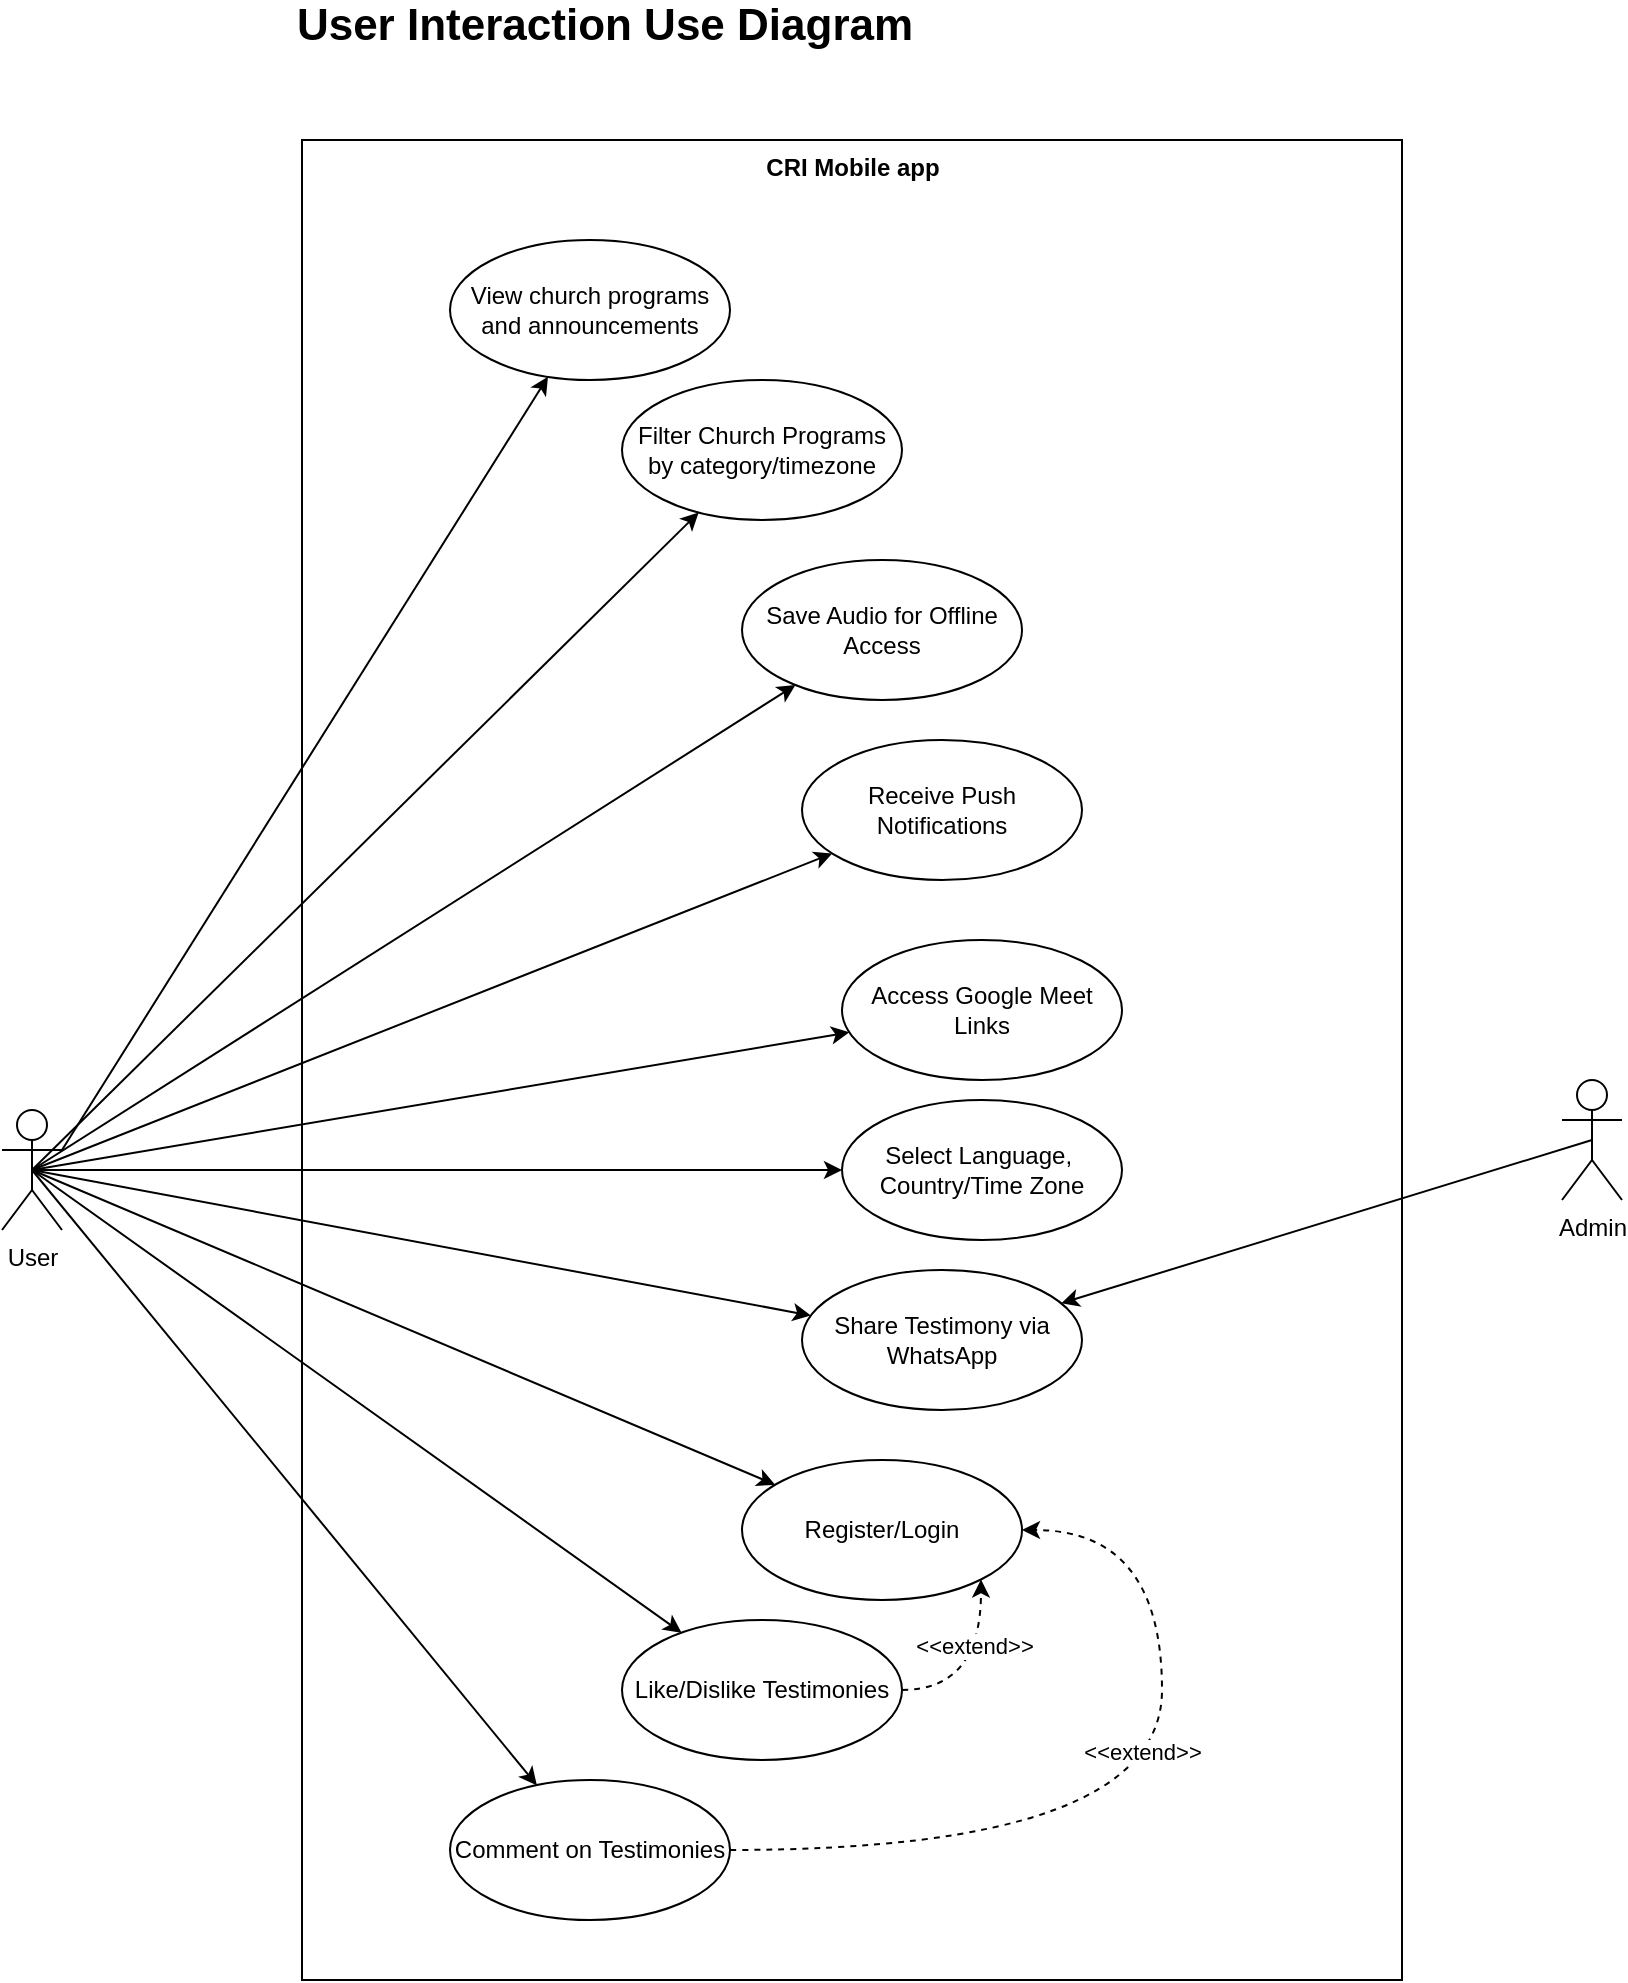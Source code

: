 <mxfile version="26.2.14" pages="3">
  <diagram name="Page-1" id="WPDTBaffszAefQdZq_r-">
    <mxGraphModel dx="1042" dy="543" grid="1" gridSize="10" guides="1" tooltips="1" connect="1" arrows="1" fold="1" page="1" pageScale="1" pageWidth="827" pageHeight="1169" math="0" shadow="0">
      <root>
        <mxCell id="0" />
        <mxCell id="1" parent="0" />
        <mxCell id="nf0-fgeUcj0NWw3_E3Y0-1" value="CRI Mobile app" style="text;align=center;fontStyle=1;verticalAlign=top;spacingLeft=3;spacingRight=3;strokeColor=default;rotatable=0;points=[[0,0.5],[1,0.5]];portConstraint=eastwest;html=1;fillColor=default;" vertex="1" parent="1">
          <mxGeometry x="159" y="90" width="550" height="920" as="geometry" />
        </mxCell>
        <mxCell id="nf0-fgeUcj0NWw3_E3Y0-17" style="rounded=0;orthogonalLoop=1;jettySize=auto;html=1;exitX=1;exitY=0.333;exitDx=0;exitDy=0;exitPerimeter=0;" edge="1" parent="1" source="nf0-fgeUcj0NWw3_E3Y0-3" target="nf0-fgeUcj0NWw3_E3Y0-5">
          <mxGeometry relative="1" as="geometry" />
        </mxCell>
        <mxCell id="nf0-fgeUcj0NWw3_E3Y0-18" style="rounded=0;orthogonalLoop=1;jettySize=auto;html=1;exitX=0.5;exitY=0.5;exitDx=0;exitDy=0;exitPerimeter=0;" edge="1" parent="1" source="nf0-fgeUcj0NWw3_E3Y0-3" target="nf0-fgeUcj0NWw3_E3Y0-6">
          <mxGeometry relative="1" as="geometry" />
        </mxCell>
        <mxCell id="nf0-fgeUcj0NWw3_E3Y0-19" style="rounded=0;orthogonalLoop=1;jettySize=auto;html=1;exitX=0.5;exitY=0.5;exitDx=0;exitDy=0;exitPerimeter=0;" edge="1" parent="1" source="nf0-fgeUcj0NWw3_E3Y0-3" target="nf0-fgeUcj0NWw3_E3Y0-7">
          <mxGeometry relative="1" as="geometry" />
        </mxCell>
        <mxCell id="nf0-fgeUcj0NWw3_E3Y0-20" style="rounded=0;orthogonalLoop=1;jettySize=auto;html=1;exitX=0.5;exitY=0.5;exitDx=0;exitDy=0;exitPerimeter=0;" edge="1" parent="1" source="nf0-fgeUcj0NWw3_E3Y0-3" target="nf0-fgeUcj0NWw3_E3Y0-8">
          <mxGeometry relative="1" as="geometry" />
        </mxCell>
        <mxCell id="nf0-fgeUcj0NWw3_E3Y0-21" style="rounded=0;orthogonalLoop=1;jettySize=auto;html=1;exitX=0.5;exitY=0.5;exitDx=0;exitDy=0;exitPerimeter=0;" edge="1" parent="1" source="nf0-fgeUcj0NWw3_E3Y0-3" target="nf0-fgeUcj0NWw3_E3Y0-9">
          <mxGeometry relative="1" as="geometry" />
        </mxCell>
        <mxCell id="nf0-fgeUcj0NWw3_E3Y0-22" style="rounded=0;orthogonalLoop=1;jettySize=auto;html=1;exitX=0.5;exitY=0.5;exitDx=0;exitDy=0;exitPerimeter=0;" edge="1" parent="1" source="nf0-fgeUcj0NWw3_E3Y0-3" target="nf0-fgeUcj0NWw3_E3Y0-10">
          <mxGeometry relative="1" as="geometry" />
        </mxCell>
        <mxCell id="nf0-fgeUcj0NWw3_E3Y0-23" style="rounded=0;orthogonalLoop=1;jettySize=auto;html=1;exitX=0.5;exitY=0.5;exitDx=0;exitDy=0;exitPerimeter=0;" edge="1" parent="1" source="nf0-fgeUcj0NWw3_E3Y0-3" target="nf0-fgeUcj0NWw3_E3Y0-12">
          <mxGeometry relative="1" as="geometry" />
        </mxCell>
        <mxCell id="nf0-fgeUcj0NWw3_E3Y0-24" style="rounded=0;orthogonalLoop=1;jettySize=auto;html=1;exitX=0.5;exitY=0.5;exitDx=0;exitDy=0;exitPerimeter=0;" edge="1" parent="1" source="nf0-fgeUcj0NWw3_E3Y0-3" target="nf0-fgeUcj0NWw3_E3Y0-14">
          <mxGeometry relative="1" as="geometry" />
        </mxCell>
        <mxCell id="nf0-fgeUcj0NWw3_E3Y0-25" style="rounded=0;orthogonalLoop=1;jettySize=auto;html=1;exitX=0.5;exitY=0.5;exitDx=0;exitDy=0;exitPerimeter=0;" edge="1" parent="1" source="nf0-fgeUcj0NWw3_E3Y0-3" target="nf0-fgeUcj0NWw3_E3Y0-11">
          <mxGeometry relative="1" as="geometry" />
        </mxCell>
        <mxCell id="nf0-fgeUcj0NWw3_E3Y0-26" style="rounded=0;orthogonalLoop=1;jettySize=auto;html=1;exitX=0.5;exitY=0.5;exitDx=0;exitDy=0;exitPerimeter=0;" edge="1" parent="1" source="nf0-fgeUcj0NWw3_E3Y0-3" target="nf0-fgeUcj0NWw3_E3Y0-13">
          <mxGeometry relative="1" as="geometry" />
        </mxCell>
        <mxCell id="nf0-fgeUcj0NWw3_E3Y0-3" value="User" style="shape=umlActor;verticalLabelPosition=bottom;verticalAlign=top;html=1;" vertex="1" parent="1">
          <mxGeometry x="9" y="575" width="30" height="60" as="geometry" />
        </mxCell>
        <mxCell id="nf0-fgeUcj0NWw3_E3Y0-5" value="View church programs and announcements" style="ellipse;whiteSpace=wrap;html=1;" vertex="1" parent="1">
          <mxGeometry x="233" y="140" width="140" height="70" as="geometry" />
        </mxCell>
        <mxCell id="nf0-fgeUcj0NWw3_E3Y0-6" value="Filter Church Programs by category/timezone" style="ellipse;whiteSpace=wrap;html=1;" vertex="1" parent="1">
          <mxGeometry x="319" y="210" width="140" height="70" as="geometry" />
        </mxCell>
        <mxCell id="nf0-fgeUcj0NWw3_E3Y0-7" value="Save Audio for Offline Access" style="ellipse;whiteSpace=wrap;html=1;" vertex="1" parent="1">
          <mxGeometry x="379" y="300" width="140" height="70" as="geometry" />
        </mxCell>
        <mxCell id="nf0-fgeUcj0NWw3_E3Y0-8" value="Receive Push Notifications" style="ellipse;whiteSpace=wrap;html=1;" vertex="1" parent="1">
          <mxGeometry x="409" y="390" width="140" height="70" as="geometry" />
        </mxCell>
        <mxCell id="nf0-fgeUcj0NWw3_E3Y0-9" value="Access Google Meet Links" style="ellipse;whiteSpace=wrap;html=1;" vertex="1" parent="1">
          <mxGeometry x="429" y="490" width="140" height="70" as="geometry" />
        </mxCell>
        <mxCell id="nf0-fgeUcj0NWw3_E3Y0-10" value="Select Language,&amp;nbsp; Country/Time Zone" style="ellipse;whiteSpace=wrap;html=1;" vertex="1" parent="1">
          <mxGeometry x="429" y="570" width="140" height="70" as="geometry" />
        </mxCell>
        <mxCell id="nf0-fgeUcj0NWw3_E3Y0-30" style="edgeStyle=orthogonalEdgeStyle;rounded=0;orthogonalLoop=1;jettySize=auto;html=1;exitX=1;exitY=0.5;exitDx=0;exitDy=0;entryX=1;entryY=1;entryDx=0;entryDy=0;curved=1;dashed=1;" edge="1" parent="1" source="nf0-fgeUcj0NWw3_E3Y0-11" target="nf0-fgeUcj0NWw3_E3Y0-14">
          <mxGeometry relative="1" as="geometry">
            <Array as="points">
              <mxPoint x="499" y="865" />
            </Array>
          </mxGeometry>
        </mxCell>
        <mxCell id="nf0-fgeUcj0NWw3_E3Y0-31" value="&amp;lt;&amp;lt;extend&amp;gt;&amp;gt;" style="edgeLabel;html=1;align=center;verticalAlign=middle;resizable=0;points=[];" vertex="1" connectable="0" parent="nf0-fgeUcj0NWw3_E3Y0-30">
          <mxGeometry x="0.277" y="4" relative="1" as="geometry">
            <mxPoint y="-1" as="offset" />
          </mxGeometry>
        </mxCell>
        <mxCell id="nf0-fgeUcj0NWw3_E3Y0-11" value="Like/Dislike Testimonies" style="ellipse;whiteSpace=wrap;html=1;" vertex="1" parent="1">
          <mxGeometry x="319" y="830" width="140" height="70" as="geometry" />
        </mxCell>
        <mxCell id="nf0-fgeUcj0NWw3_E3Y0-12" value="Share Testimony via WhatsApp" style="ellipse;whiteSpace=wrap;html=1;" vertex="1" parent="1">
          <mxGeometry x="409" y="655" width="140" height="70" as="geometry" />
        </mxCell>
        <mxCell id="nf0-fgeUcj0NWw3_E3Y0-28" style="edgeStyle=orthogonalEdgeStyle;rounded=0;orthogonalLoop=1;jettySize=auto;html=1;exitX=1;exitY=0.5;exitDx=0;exitDy=0;curved=1;dashed=1;" edge="1" parent="1" source="nf0-fgeUcj0NWw3_E3Y0-13" target="nf0-fgeUcj0NWw3_E3Y0-14">
          <mxGeometry relative="1" as="geometry">
            <Array as="points">
              <mxPoint x="589" y="945" />
              <mxPoint x="589" y="785" />
            </Array>
          </mxGeometry>
        </mxCell>
        <mxCell id="nf0-fgeUcj0NWw3_E3Y0-29" value="&amp;lt;&amp;lt;extend&amp;gt;&amp;gt;" style="edgeLabel;html=1;align=center;verticalAlign=middle;resizable=0;points=[];" vertex="1" connectable="0" parent="nf0-fgeUcj0NWw3_E3Y0-28">
          <mxGeometry x="0.188" y="10" relative="1" as="geometry">
            <mxPoint as="offset" />
          </mxGeometry>
        </mxCell>
        <mxCell id="nf0-fgeUcj0NWw3_E3Y0-13" value="Comment on Testimonies" style="ellipse;whiteSpace=wrap;html=1;" vertex="1" parent="1">
          <mxGeometry x="233" y="910" width="140" height="70" as="geometry" />
        </mxCell>
        <mxCell id="nf0-fgeUcj0NWw3_E3Y0-14" value="Register/Login" style="ellipse;whiteSpace=wrap;html=1;" vertex="1" parent="1">
          <mxGeometry x="379" y="750" width="140" height="70" as="geometry" />
        </mxCell>
        <mxCell id="nf0-fgeUcj0NWw3_E3Y0-27" style="rounded=0;orthogonalLoop=1;jettySize=auto;html=1;exitX=0.5;exitY=0.5;exitDx=0;exitDy=0;exitPerimeter=0;" edge="1" parent="1" source="nf0-fgeUcj0NWw3_E3Y0-15" target="nf0-fgeUcj0NWw3_E3Y0-12">
          <mxGeometry relative="1" as="geometry" />
        </mxCell>
        <mxCell id="nf0-fgeUcj0NWw3_E3Y0-15" value="Admin" style="shape=umlActor;verticalLabelPosition=bottom;verticalAlign=top;html=1;" vertex="1" parent="1">
          <mxGeometry x="789" y="560" width="30" height="60" as="geometry" />
        </mxCell>
        <mxCell id="nf0-fgeUcj0NWw3_E3Y0-32" value="&lt;font style=&quot;font-size: 22px;&quot;&gt;User Interaction Use Diagram&lt;/font&gt;" style="text;align=center;fontStyle=1;verticalAlign=middle;spacingLeft=3;spacingRight=3;strokeColor=none;rotatable=0;points=[[0,0.5],[1,0.5]];portConstraint=eastwest;html=1;" vertex="1" parent="1">
          <mxGeometry x="130" y="20" width="359" height="26" as="geometry" />
        </mxCell>
      </root>
    </mxGraphModel>
  </diagram>
  <diagram id="xQeLmNMhFnKRFFIqsh-A" name="Page-2">
    <mxGraphModel dx="1042" dy="543" grid="1" gridSize="10" guides="1" tooltips="1" connect="1" arrows="1" fold="1" page="1" pageScale="1" pageWidth="827" pageHeight="1169" math="0" shadow="0">
      <root>
        <mxCell id="0" />
        <mxCell id="1" parent="0" />
        <mxCell id="S4OCHnE-v1m97xP8J23k-1" value="CRI Mobile app" style="text;align=center;fontStyle=1;verticalAlign=top;spacingLeft=3;spacingRight=3;strokeColor=default;rotatable=0;points=[[0,0.5],[1,0.5]];portConstraint=eastwest;html=1;fillColor=default;" vertex="1" parent="1">
          <mxGeometry x="159" y="90" width="550" height="790" as="geometry" />
        </mxCell>
        <mxCell id="S4OCHnE-v1m97xP8J23k-2" style="rounded=0;orthogonalLoop=1;jettySize=auto;html=1;exitX=1;exitY=0.333;exitDx=0;exitDy=0;exitPerimeter=0;" edge="1" parent="1" source="S4OCHnE-v1m97xP8J23k-12" target="S4OCHnE-v1m97xP8J23k-13">
          <mxGeometry relative="1" as="geometry" />
        </mxCell>
        <mxCell id="S4OCHnE-v1m97xP8J23k-3" style="rounded=0;orthogonalLoop=1;jettySize=auto;html=1;exitX=0.5;exitY=0.5;exitDx=0;exitDy=0;exitPerimeter=0;" edge="1" parent="1" source="S4OCHnE-v1m97xP8J23k-12" target="S4OCHnE-v1m97xP8J23k-14">
          <mxGeometry relative="1" as="geometry" />
        </mxCell>
        <mxCell id="S4OCHnE-v1m97xP8J23k-4" style="rounded=0;orthogonalLoop=1;jettySize=auto;html=1;exitX=0.5;exitY=0.5;exitDx=0;exitDy=0;exitPerimeter=0;" edge="1" parent="1" source="S4OCHnE-v1m97xP8J23k-12" target="S4OCHnE-v1m97xP8J23k-15">
          <mxGeometry relative="1" as="geometry" />
        </mxCell>
        <mxCell id="S4OCHnE-v1m97xP8J23k-5" style="rounded=0;orthogonalLoop=1;jettySize=auto;html=1;exitX=0.5;exitY=0.5;exitDx=0;exitDy=0;exitPerimeter=0;" edge="1" parent="1" source="S4OCHnE-v1m97xP8J23k-12" target="S4OCHnE-v1m97xP8J23k-16">
          <mxGeometry relative="1" as="geometry" />
        </mxCell>
        <mxCell id="S4OCHnE-v1m97xP8J23k-6" style="rounded=0;orthogonalLoop=1;jettySize=auto;html=1;exitX=0.5;exitY=0.5;exitDx=0;exitDy=0;exitPerimeter=0;" edge="1" parent="1" source="S4OCHnE-v1m97xP8J23k-12" target="S4OCHnE-v1m97xP8J23k-17">
          <mxGeometry relative="1" as="geometry" />
        </mxCell>
        <mxCell id="S4OCHnE-v1m97xP8J23k-7" style="rounded=0;orthogonalLoop=1;jettySize=auto;html=1;exitX=0.5;exitY=0.5;exitDx=0;exitDy=0;exitPerimeter=0;" edge="1" parent="1" source="S4OCHnE-v1m97xP8J23k-12" target="S4OCHnE-v1m97xP8J23k-18">
          <mxGeometry relative="1" as="geometry" />
        </mxCell>
        <mxCell id="S4OCHnE-v1m97xP8J23k-8" style="rounded=0;orthogonalLoop=1;jettySize=auto;html=1;exitX=0.5;exitY=0.5;exitDx=0;exitDy=0;exitPerimeter=0;" edge="1" parent="1" source="S4OCHnE-v1m97xP8J23k-12" target="S4OCHnE-v1m97xP8J23k-22">
          <mxGeometry relative="1" as="geometry" />
        </mxCell>
        <mxCell id="S4OCHnE-v1m97xP8J23k-9" style="rounded=0;orthogonalLoop=1;jettySize=auto;html=1;exitX=0.5;exitY=0.5;exitDx=0;exitDy=0;exitPerimeter=0;" edge="1" parent="1" source="S4OCHnE-v1m97xP8J23k-12" target="S4OCHnE-v1m97xP8J23k-26">
          <mxGeometry relative="1" as="geometry" />
        </mxCell>
        <mxCell id="S4OCHnE-v1m97xP8J23k-12" value="Admin" style="shape=umlActor;verticalLabelPosition=bottom;verticalAlign=top;html=1;" vertex="1" parent="1">
          <mxGeometry x="20" y="480" width="30" height="60" as="geometry" />
        </mxCell>
        <mxCell id="S4OCHnE-v1m97xP8J23k-13" value="Create/edit/delete announcements and programs" style="ellipse;whiteSpace=wrap;html=1;" vertex="1" parent="1">
          <mxGeometry x="349" y="220" width="140" height="70" as="geometry" />
        </mxCell>
        <mxCell id="S4OCHnE-v1m97xP8J23k-14" value="Attach PDFs/images/links" style="ellipse;whiteSpace=wrap;html=1;" vertex="1" parent="1">
          <mxGeometry x="420" y="300" width="140" height="70" as="geometry" />
        </mxCell>
        <mxCell id="S4OCHnE-v1m97xP8J23k-15" value="Schedule recurring programs" style="ellipse;whiteSpace=wrap;html=1;" vertex="1" parent="1">
          <mxGeometry x="460" y="390" width="140" height="70" as="geometry" />
        </mxCell>
        <mxCell id="S4OCHnE-v1m97xP8J23k-16" value="Moderate testimonies (approve/reject/delete)" style="ellipse;whiteSpace=wrap;html=1;" vertex="1" parent="1">
          <mxGeometry x="460" y="485" width="140" height="70" as="geometry" />
        </mxCell>
        <mxCell id="S4OCHnE-v1m97xP8J23k-17" value="Update support page with donation methods" style="ellipse;whiteSpace=wrap;html=1;" vertex="1" parent="1">
          <mxGeometry x="420" y="565" width="140" height="70" as="geometry" />
        </mxCell>
        <mxCell id="S4OCHnE-v1m97xP8J23k-18" value="&lt;li class=&quot;&quot; data-end=&quot;970&quot; data-start=&quot;932&quot;&gt;&lt;p class=&quot;&quot; data-end=&quot;970&quot; data-start=&quot;934&quot;&gt;Attach Google Meet links to events&lt;/p&gt;&lt;/li&gt;&lt;li class=&quot;&quot; data-end=&quot;1000&quot; data-start=&quot;971&quot;&gt;&lt;p class=&quot;&quot; data-end=&quot;1000&quot; data-start=&quot;973&quot;&gt;&lt;/p&gt;&lt;/li&gt;" style="ellipse;whiteSpace=wrap;html=1;" vertex="1" parent="1">
          <mxGeometry x="349" y="650" width="140" height="70" as="geometry" />
        </mxCell>
        <mxCell id="S4OCHnE-v1m97xP8J23k-22" value="Submit updates for approval" style="ellipse;whiteSpace=wrap;html=1;" vertex="1" parent="1">
          <mxGeometry x="239.5" y="770" width="140" height="70" as="geometry" />
        </mxCell>
        <mxCell id="S4OCHnE-v1m97xP8J23k-26" value="Login" style="ellipse;whiteSpace=wrap;html=1;" vertex="1" parent="1">
          <mxGeometry x="230" y="150" width="140" height="70" as="geometry" />
        </mxCell>
        <mxCell id="S4OCHnE-v1m97xP8J23k-27" style="rounded=0;orthogonalLoop=1;jettySize=auto;html=1;exitX=0.5;exitY=0.5;exitDx=0;exitDy=0;exitPerimeter=0;" edge="1" parent="1" source="S4OCHnE-v1m97xP8J23k-28" target="S4OCHnE-v1m97xP8J23k-22">
          <mxGeometry relative="1" as="geometry" />
        </mxCell>
        <mxCell id="S4OCHnE-v1m97xP8J23k-28" value="Super Admin" style="shape=umlActor;verticalLabelPosition=bottom;verticalAlign=top;html=1;" vertex="1" parent="1">
          <mxGeometry x="770" y="555" width="30" height="60" as="geometry" />
        </mxCell>
        <mxCell id="S4OCHnE-v1m97xP8J23k-29" value="&lt;font style=&quot;font-size: 22px;&quot;&gt;Admin Functionality Use Diagram&lt;/font&gt;" style="text;align=center;fontStyle=1;verticalAlign=middle;spacingLeft=3;spacingRight=3;strokeColor=none;rotatable=0;points=[[0,0.5],[1,0.5]];portConstraint=eastwest;html=1;" vertex="1" parent="1">
          <mxGeometry x="150" y="20" width="359" height="26" as="geometry" />
        </mxCell>
      </root>
    </mxGraphModel>
  </diagram>
  <diagram id="r5B61xtTqX5duBL9k4Zh" name="Page-3">
    <mxGraphModel dx="1042" dy="543" grid="1" gridSize="10" guides="1" tooltips="1" connect="1" arrows="1" fold="1" page="1" pageScale="1" pageWidth="827" pageHeight="1169" math="0" shadow="0">
      <root>
        <mxCell id="0" />
        <mxCell id="1" parent="0" />
        <mxCell id="FbkN8trQEGjvtuXfV_kn-1" value="CRI Mobile app" style="text;align=center;fontStyle=1;verticalAlign=top;spacingLeft=3;spacingRight=3;strokeColor=default;rotatable=0;points=[[0,0.5],[1,0.5]];portConstraint=eastwest;html=1;fillColor=default;" vertex="1" parent="1">
          <mxGeometry x="159" y="90" width="550" height="650" as="geometry" />
        </mxCell>
        <mxCell id="FbkN8trQEGjvtuXfV_kn-2" style="rounded=0;orthogonalLoop=1;jettySize=auto;html=1;exitX=1;exitY=0.333;exitDx=0;exitDy=0;exitPerimeter=0;" edge="1" parent="1" source="FbkN8trQEGjvtuXfV_kn-10" target="FbkN8trQEGjvtuXfV_kn-11">
          <mxGeometry relative="1" as="geometry" />
        </mxCell>
        <mxCell id="FbkN8trQEGjvtuXfV_kn-3" style="rounded=0;orthogonalLoop=1;jettySize=auto;html=1;exitX=0.5;exitY=0.5;exitDx=0;exitDy=0;exitPerimeter=0;" edge="1" parent="1" source="FbkN8trQEGjvtuXfV_kn-10" target="FbkN8trQEGjvtuXfV_kn-12">
          <mxGeometry relative="1" as="geometry" />
        </mxCell>
        <mxCell id="FbkN8trQEGjvtuXfV_kn-4" style="rounded=0;orthogonalLoop=1;jettySize=auto;html=1;exitX=0.5;exitY=0.5;exitDx=0;exitDy=0;exitPerimeter=0;" edge="1" parent="1" source="FbkN8trQEGjvtuXfV_kn-10" target="FbkN8trQEGjvtuXfV_kn-13">
          <mxGeometry relative="1" as="geometry" />
        </mxCell>
        <mxCell id="FbkN8trQEGjvtuXfV_kn-5" style="rounded=0;orthogonalLoop=1;jettySize=auto;html=1;exitX=0.5;exitY=0.5;exitDx=0;exitDy=0;exitPerimeter=0;" edge="1" parent="1" source="FbkN8trQEGjvtuXfV_kn-10" target="FbkN8trQEGjvtuXfV_kn-14">
          <mxGeometry relative="1" as="geometry" />
        </mxCell>
        <mxCell id="FbkN8trQEGjvtuXfV_kn-6" style="rounded=0;orthogonalLoop=1;jettySize=auto;html=1;exitX=0.5;exitY=0.5;exitDx=0;exitDy=0;exitPerimeter=0;" edge="1" parent="1" source="FbkN8trQEGjvtuXfV_kn-10" target="FbkN8trQEGjvtuXfV_kn-15">
          <mxGeometry relative="1" as="geometry" />
        </mxCell>
        <mxCell id="FbkN8trQEGjvtuXfV_kn-9" style="rounded=0;orthogonalLoop=1;jettySize=auto;html=1;exitX=0.5;exitY=0.5;exitDx=0;exitDy=0;exitPerimeter=0;" edge="1" parent="1" source="FbkN8trQEGjvtuXfV_kn-10" target="FbkN8trQEGjvtuXfV_kn-18">
          <mxGeometry relative="1" as="geometry" />
        </mxCell>
        <mxCell id="FbkN8trQEGjvtuXfV_kn-10" value="Super Admin" style="shape=umlActor;verticalLabelPosition=bottom;verticalAlign=top;html=1;" vertex="1" parent="1">
          <mxGeometry x="30" y="400" width="30" height="60" as="geometry" />
        </mxCell>
        <mxCell id="FbkN8trQEGjvtuXfV_kn-11" value="Approve/reject admin updates" style="ellipse;whiteSpace=wrap;html=1;" vertex="1" parent="1">
          <mxGeometry x="349" y="220" width="140" height="70" as="geometry" />
        </mxCell>
        <mxCell id="FbkN8trQEGjvtuXfV_kn-12" value="Revert admin changes" style="ellipse;whiteSpace=wrap;html=1;" vertex="1" parent="1">
          <mxGeometry x="420" y="320" width="140" height="70" as="geometry" />
        </mxCell>
        <mxCell id="FbkN8trQEGjvtuXfV_kn-13" value="Manage admins and user accounts (suspend accounts, grant/withdraw admin rights)" style="ellipse;whiteSpace=wrap;html=1;" vertex="1" parent="1">
          <mxGeometry x="430" y="440" width="180" height="80" as="geometry" />
        </mxCell>
        <mxCell id="FbkN8trQEGjvtuXfV_kn-14" value="&lt;li class=&quot;&quot; data-end=&quot;1245&quot; data-start=&quot;1210&quot;&gt;&lt;p class=&quot;&quot; data-end=&quot;1245&quot; data-start=&quot;1212&quot;&gt;Receive automatic notifications on Admins actions&lt;/p&gt;&lt;/li&gt;" style="ellipse;whiteSpace=wrap;html=1;" vertex="1" parent="1">
          <mxGeometry x="344" y="540" width="140" height="70" as="geometry" />
        </mxCell>
        <mxCell id="FbkN8trQEGjvtuXfV_kn-15" value="&lt;li class=&quot;&quot; data-end=&quot;1301&quot; data-start=&quot;1246&quot;&gt;&lt;p class=&quot;&quot; data-end=&quot;1301&quot; data-start=&quot;1248&quot;&gt;Let updates auto-publish after 6 hours if no action&lt;/p&gt;&lt;/li&gt;" style="ellipse;whiteSpace=wrap;html=1;" vertex="1" parent="1">
          <mxGeometry x="230" y="630" width="140" height="70" as="geometry" />
        </mxCell>
        <mxCell id="FbkN8trQEGjvtuXfV_kn-18" value="Login" style="ellipse;whiteSpace=wrap;html=1;" vertex="1" parent="1">
          <mxGeometry x="230" y="150" width="140" height="70" as="geometry" />
        </mxCell>
        <mxCell id="FbkN8trQEGjvtuXfV_kn-21" value="&lt;font style=&quot;font-size: 22px;&quot;&gt;Super Admin Responsibility Use Diagram&lt;/font&gt;" style="text;align=center;fontStyle=1;verticalAlign=middle;spacingLeft=3;spacingRight=3;strokeColor=none;rotatable=0;points=[[0,0.5],[1,0.5]];portConstraint=eastwest;html=1;" vertex="1" parent="1">
          <mxGeometry x="151" y="20" width="449" height="26" as="geometry" />
        </mxCell>
      </root>
    </mxGraphModel>
  </diagram>
</mxfile>
